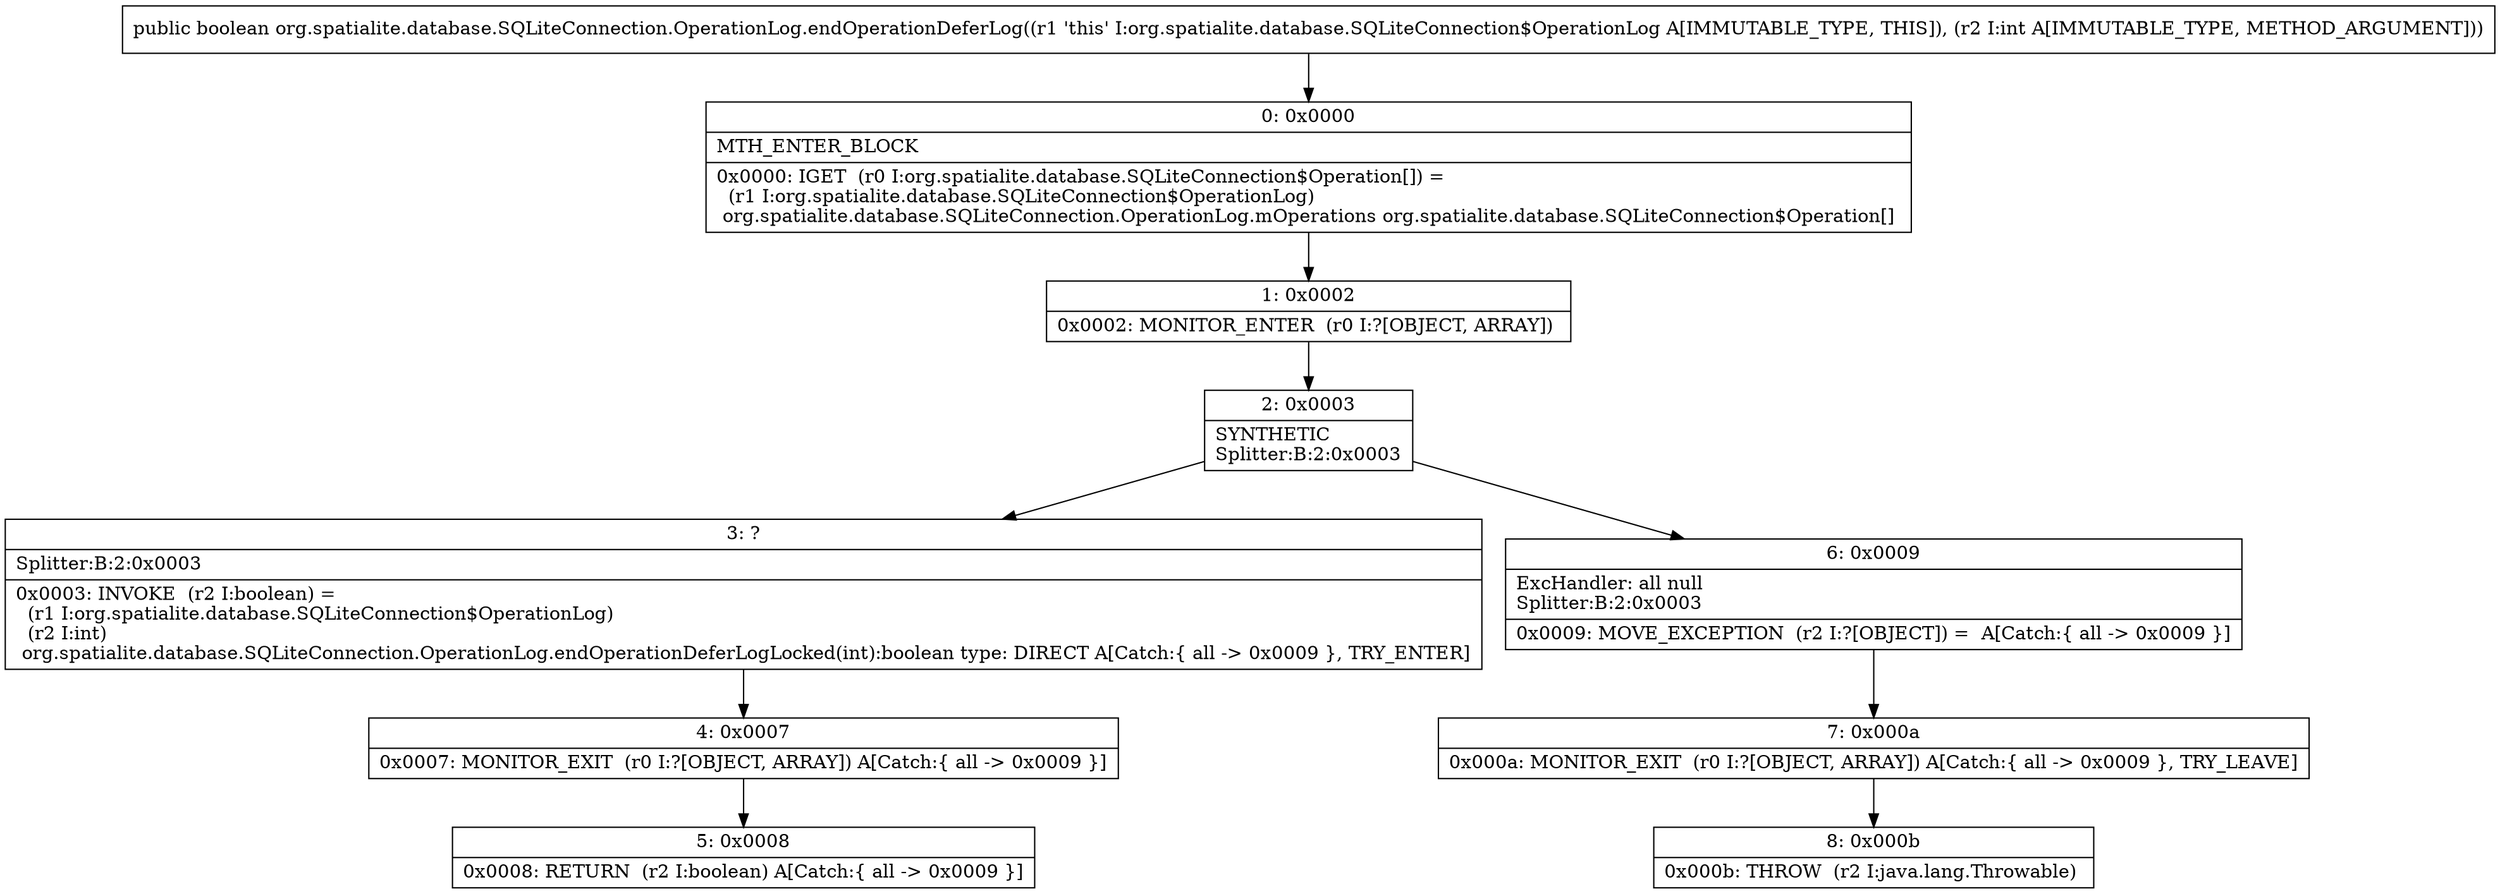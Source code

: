 digraph "CFG fororg.spatialite.database.SQLiteConnection.OperationLog.endOperationDeferLog(I)Z" {
Node_0 [shape=record,label="{0\:\ 0x0000|MTH_ENTER_BLOCK\l|0x0000: IGET  (r0 I:org.spatialite.database.SQLiteConnection$Operation[]) = \l  (r1 I:org.spatialite.database.SQLiteConnection$OperationLog)\l org.spatialite.database.SQLiteConnection.OperationLog.mOperations org.spatialite.database.SQLiteConnection$Operation[] \l}"];
Node_1 [shape=record,label="{1\:\ 0x0002|0x0002: MONITOR_ENTER  (r0 I:?[OBJECT, ARRAY]) \l}"];
Node_2 [shape=record,label="{2\:\ 0x0003|SYNTHETIC\lSplitter:B:2:0x0003\l}"];
Node_3 [shape=record,label="{3\:\ ?|Splitter:B:2:0x0003\l|0x0003: INVOKE  (r2 I:boolean) = \l  (r1 I:org.spatialite.database.SQLiteConnection$OperationLog)\l  (r2 I:int)\l org.spatialite.database.SQLiteConnection.OperationLog.endOperationDeferLogLocked(int):boolean type: DIRECT A[Catch:\{ all \-\> 0x0009 \}, TRY_ENTER]\l}"];
Node_4 [shape=record,label="{4\:\ 0x0007|0x0007: MONITOR_EXIT  (r0 I:?[OBJECT, ARRAY]) A[Catch:\{ all \-\> 0x0009 \}]\l}"];
Node_5 [shape=record,label="{5\:\ 0x0008|0x0008: RETURN  (r2 I:boolean) A[Catch:\{ all \-\> 0x0009 \}]\l}"];
Node_6 [shape=record,label="{6\:\ 0x0009|ExcHandler: all null\lSplitter:B:2:0x0003\l|0x0009: MOVE_EXCEPTION  (r2 I:?[OBJECT]) =  A[Catch:\{ all \-\> 0x0009 \}]\l}"];
Node_7 [shape=record,label="{7\:\ 0x000a|0x000a: MONITOR_EXIT  (r0 I:?[OBJECT, ARRAY]) A[Catch:\{ all \-\> 0x0009 \}, TRY_LEAVE]\l}"];
Node_8 [shape=record,label="{8\:\ 0x000b|0x000b: THROW  (r2 I:java.lang.Throwable) \l}"];
MethodNode[shape=record,label="{public boolean org.spatialite.database.SQLiteConnection.OperationLog.endOperationDeferLog((r1 'this' I:org.spatialite.database.SQLiteConnection$OperationLog A[IMMUTABLE_TYPE, THIS]), (r2 I:int A[IMMUTABLE_TYPE, METHOD_ARGUMENT])) }"];
MethodNode -> Node_0;
Node_0 -> Node_1;
Node_1 -> Node_2;
Node_2 -> Node_3;
Node_2 -> Node_6;
Node_3 -> Node_4;
Node_4 -> Node_5;
Node_6 -> Node_7;
Node_7 -> Node_8;
}

